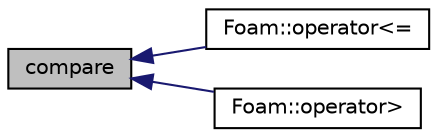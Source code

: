 digraph "compare"
{
  bgcolor="transparent";
  edge [fontname="Helvetica",fontsize="10",labelfontname="Helvetica",labelfontsize="10"];
  node [fontname="Helvetica",fontsize="10",shape=record];
  rankdir="LR";
  Node1 [label="compare",height=0.2,width=0.4,color="black", fillcolor="grey75", style="filled" fontcolor="black"];
  Node1 -> Node2 [dir="back",color="midnightblue",fontsize="10",style="solid",fontname="Helvetica"];
  Node2 [label="Foam::operator\<=",height=0.2,width=0.4,color="black",URL="$namespaceFoam.html#a85dee05e764350816f2ce9e6d906c800"];
  Node1 -> Node3 [dir="back",color="midnightblue",fontsize="10",style="solid",fontname="Helvetica"];
  Node3 [label="Foam::operator\>",height=0.2,width=0.4,color="black",URL="$namespaceFoam.html#acebc4302d4220eb173e66c433552ba01"];
}
